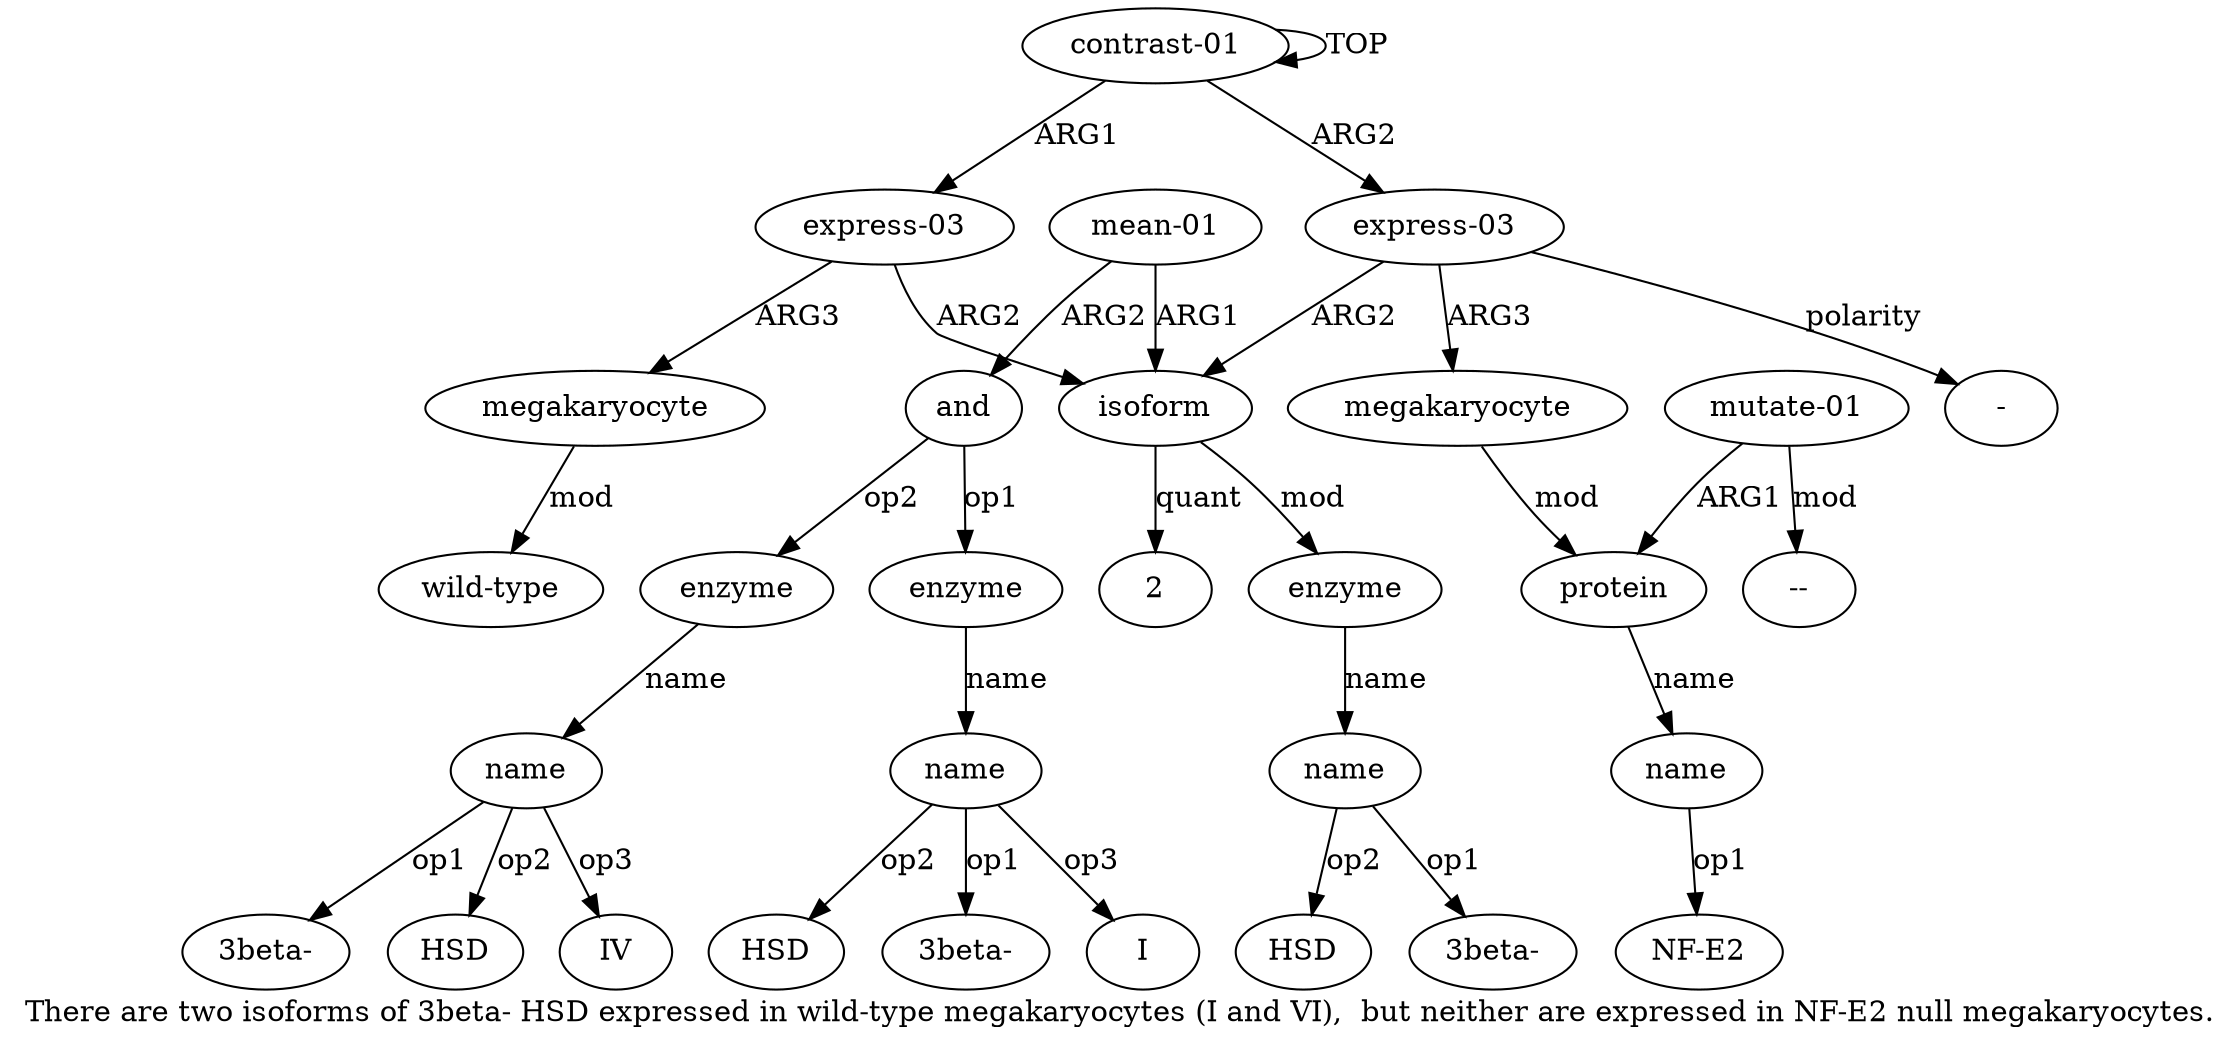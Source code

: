 digraph  {
	graph [label="There are two isoforms of 3beta- HSD expressed in wild-type megakaryocytes (I and VI),  but neither are expressed in NF-E2 null \
megakaryocytes."];
	node [label="\N"];
	"a10 3beta-"	 [color=black,
		gold_ind=-1,
		gold_label="3beta-",
		label="3beta-",
		test_ind=-1,
		test_label="3beta-"];
	"a10 HSD"	 [color=black,
		gold_ind=-1,
		gold_label=HSD,
		label=HSD,
		test_ind=-1,
		test_label=HSD];
	"a8 HSD"	 [color=black,
		gold_ind=-1,
		gold_label=HSD,
		label=HSD,
		test_ind=-1,
		test_label=HSD];
	"a8 3beta-"	 [color=black,
		gold_ind=-1,
		gold_label="3beta-",
		label="3beta-",
		test_ind=-1,
		test_label="3beta-"];
	"a17 --"	 [color=black,
		gold_ind=-1,
		gold_label="--",
		label="--",
		test_ind=-1,
		test_label="--"];
	a15	 [color=black,
		gold_ind=15,
		gold_label=protein,
		label=protein,
		test_ind=15,
		test_label=protein];
	a16	 [color=black,
		gold_ind=16,
		gold_label=name,
		label=name,
		test_ind=16,
		test_label=name];
	a15 -> a16 [key=0,
	color=black,
	gold_label=name,
	label=name,
	test_label=name];
a14 [color=black,
	gold_ind=14,
	gold_label=megakaryocyte,
	label=megakaryocyte,
	test_ind=14,
	test_label=megakaryocyte];
a14 -> a15 [key=0,
color=black,
gold_label=mod,
label=mod,
test_label=mod];
a17 [color=black,
gold_ind=17,
gold_label="mutate-01",
label="mutate-01",
test_ind=17,
test_label="mutate-01"];
a17 -> "a17 --" [key=0,
color=black,
gold_label=mod,
label=mod,
test_label=mod];
a17 -> a15 [key=0,
color=black,
gold_label=ARG1,
label=ARG1,
test_label=ARG1];
"a16 NF-E2" [color=black,
gold_ind=-1,
gold_label="NF-E2",
label="NF-E2",
test_ind=-1,
test_label="NF-E2"];
a16 -> "a16 NF-E2" [key=0,
color=black,
gold_label=op1,
label=op1,
test_label=op1];
a11 [color=black,
gold_ind=11,
gold_label=megakaryocyte,
label=megakaryocyte,
test_ind=11,
test_label=megakaryocyte];
a12 [color=black,
gold_ind=12,
gold_label="wild-type",
label="wild-type",
test_ind=12,
test_label="wild-type"];
a11 -> a12 [key=0,
color=black,
gold_label=mod,
label=mod,
test_label=mod];
a10 [color=black,
gold_ind=10,
gold_label=name,
label=name,
test_ind=10,
test_label=name];
a10 -> "a10 3beta-" [key=0,
color=black,
gold_label=op1,
label=op1,
test_label=op1];
a10 -> "a10 HSD" [key=0,
color=black,
gold_label=op2,
label=op2,
test_label=op2];
"a10 IV" [color=black,
gold_ind=-1,
gold_label=IV,
label=IV,
test_ind=-1,
test_label=IV];
a10 -> "a10 IV" [key=0,
color=black,
gold_label=op3,
label=op3,
test_label=op3];
a13 [color=black,
gold_ind=13,
gold_label="express-03",
label="express-03",
test_ind=13,
test_label="express-03"];
a13 -> a14 [key=0,
color=black,
gold_label=ARG3,
label=ARG3,
test_label=ARG3];
a2 [color=black,
gold_ind=2,
gold_label=isoform,
label=isoform,
test_ind=2,
test_label=isoform];
a13 -> a2 [key=0,
color=black,
gold_label=ARG2,
label=ARG2,
test_label=ARG2];
"a13 -" [color=black,
gold_ind=-1,
gold_label="-",
label="-",
test_ind=-1,
test_label="-"];
a13 -> "a13 -" [key=0,
color=black,
gold_label=polarity,
label=polarity,
test_label=polarity];
"a2 2" [color=black,
gold_ind=-1,
gold_label=2,
label=2,
test_ind=-1,
test_label=2];
a1 [color=black,
gold_ind=1,
gold_label="express-03",
label="express-03",
test_ind=1,
test_label="express-03"];
a1 -> a11 [key=0,
color=black,
gold_label=ARG3,
label=ARG3,
test_label=ARG3];
a1 -> a2 [key=0,
color=black,
gold_label=ARG2,
label=ARG2,
test_label=ARG2];
a0 [color=black,
gold_ind=0,
gold_label="contrast-01",
label="contrast-01",
test_ind=0,
test_label="contrast-01"];
a0 -> a13 [key=0,
color=black,
gold_label=ARG2,
label=ARG2,
test_label=ARG2];
a0 -> a1 [key=0,
color=black,
gold_label=ARG1,
label=ARG1,
test_label=ARG1];
a0 -> a0 [key=0,
color=black,
gold_label=TOP,
label=TOP,
test_label=TOP];
a3 [color=black,
gold_ind=3,
gold_label=enzyme,
label=enzyme,
test_ind=3,
test_label=enzyme];
a4 [color=black,
gold_ind=4,
gold_label=name,
label=name,
test_ind=4,
test_label=name];
a3 -> a4 [key=0,
color=black,
gold_label=name,
label=name,
test_label=name];
a2 -> "a2 2" [key=0,
color=black,
gold_label=quant,
label=quant,
test_label=quant];
a2 -> a3 [key=0,
color=black,
gold_label=mod,
label=mod,
test_label=mod];
a5 [color=black,
gold_ind=5,
gold_label="mean-01",
label="mean-01",
test_ind=5,
test_label="mean-01"];
a5 -> a2 [key=0,
color=black,
gold_label=ARG1,
label=ARG1,
test_label=ARG1];
a6 [color=black,
gold_ind=6,
gold_label=and,
label=and,
test_ind=6,
test_label=and];
a5 -> a6 [key=0,
color=black,
gold_label=ARG2,
label=ARG2,
test_label=ARG2];
"a4 3beta-" [color=black,
gold_ind=-1,
gold_label="3beta-",
label="3beta-",
test_ind=-1,
test_label="3beta-"];
a4 -> "a4 3beta-" [key=0,
color=black,
gold_label=op1,
label=op1,
test_label=op1];
"a4 HSD" [color=black,
gold_ind=-1,
gold_label=HSD,
label=HSD,
test_ind=-1,
test_label=HSD];
a4 -> "a4 HSD" [key=0,
color=black,
gold_label=op2,
label=op2,
test_label=op2];
a7 [color=black,
gold_ind=7,
gold_label=enzyme,
label=enzyme,
test_ind=7,
test_label=enzyme];
a8 [color=black,
gold_ind=8,
gold_label=name,
label=name,
test_ind=8,
test_label=name];
a7 -> a8 [key=0,
color=black,
gold_label=name,
label=name,
test_label=name];
a6 -> a7 [key=0,
color=black,
gold_label=op1,
label=op1,
test_label=op1];
a9 [color=black,
gold_ind=9,
gold_label=enzyme,
label=enzyme,
test_ind=9,
test_label=enzyme];
a6 -> a9 [key=0,
color=black,
gold_label=op2,
label=op2,
test_label=op2];
a9 -> a10 [key=0,
color=black,
gold_label=name,
label=name,
test_label=name];
a8 -> "a8 HSD" [key=0,
color=black,
gold_label=op2,
label=op2,
test_label=op2];
a8 -> "a8 3beta-" [key=0,
color=black,
gold_label=op1,
label=op1,
test_label=op1];
"a8 I" [color=black,
gold_ind=-1,
gold_label=I,
label=I,
test_ind=-1,
test_label=I];
a8 -> "a8 I" [key=0,
color=black,
gold_label=op3,
label=op3,
test_label=op3];
}
